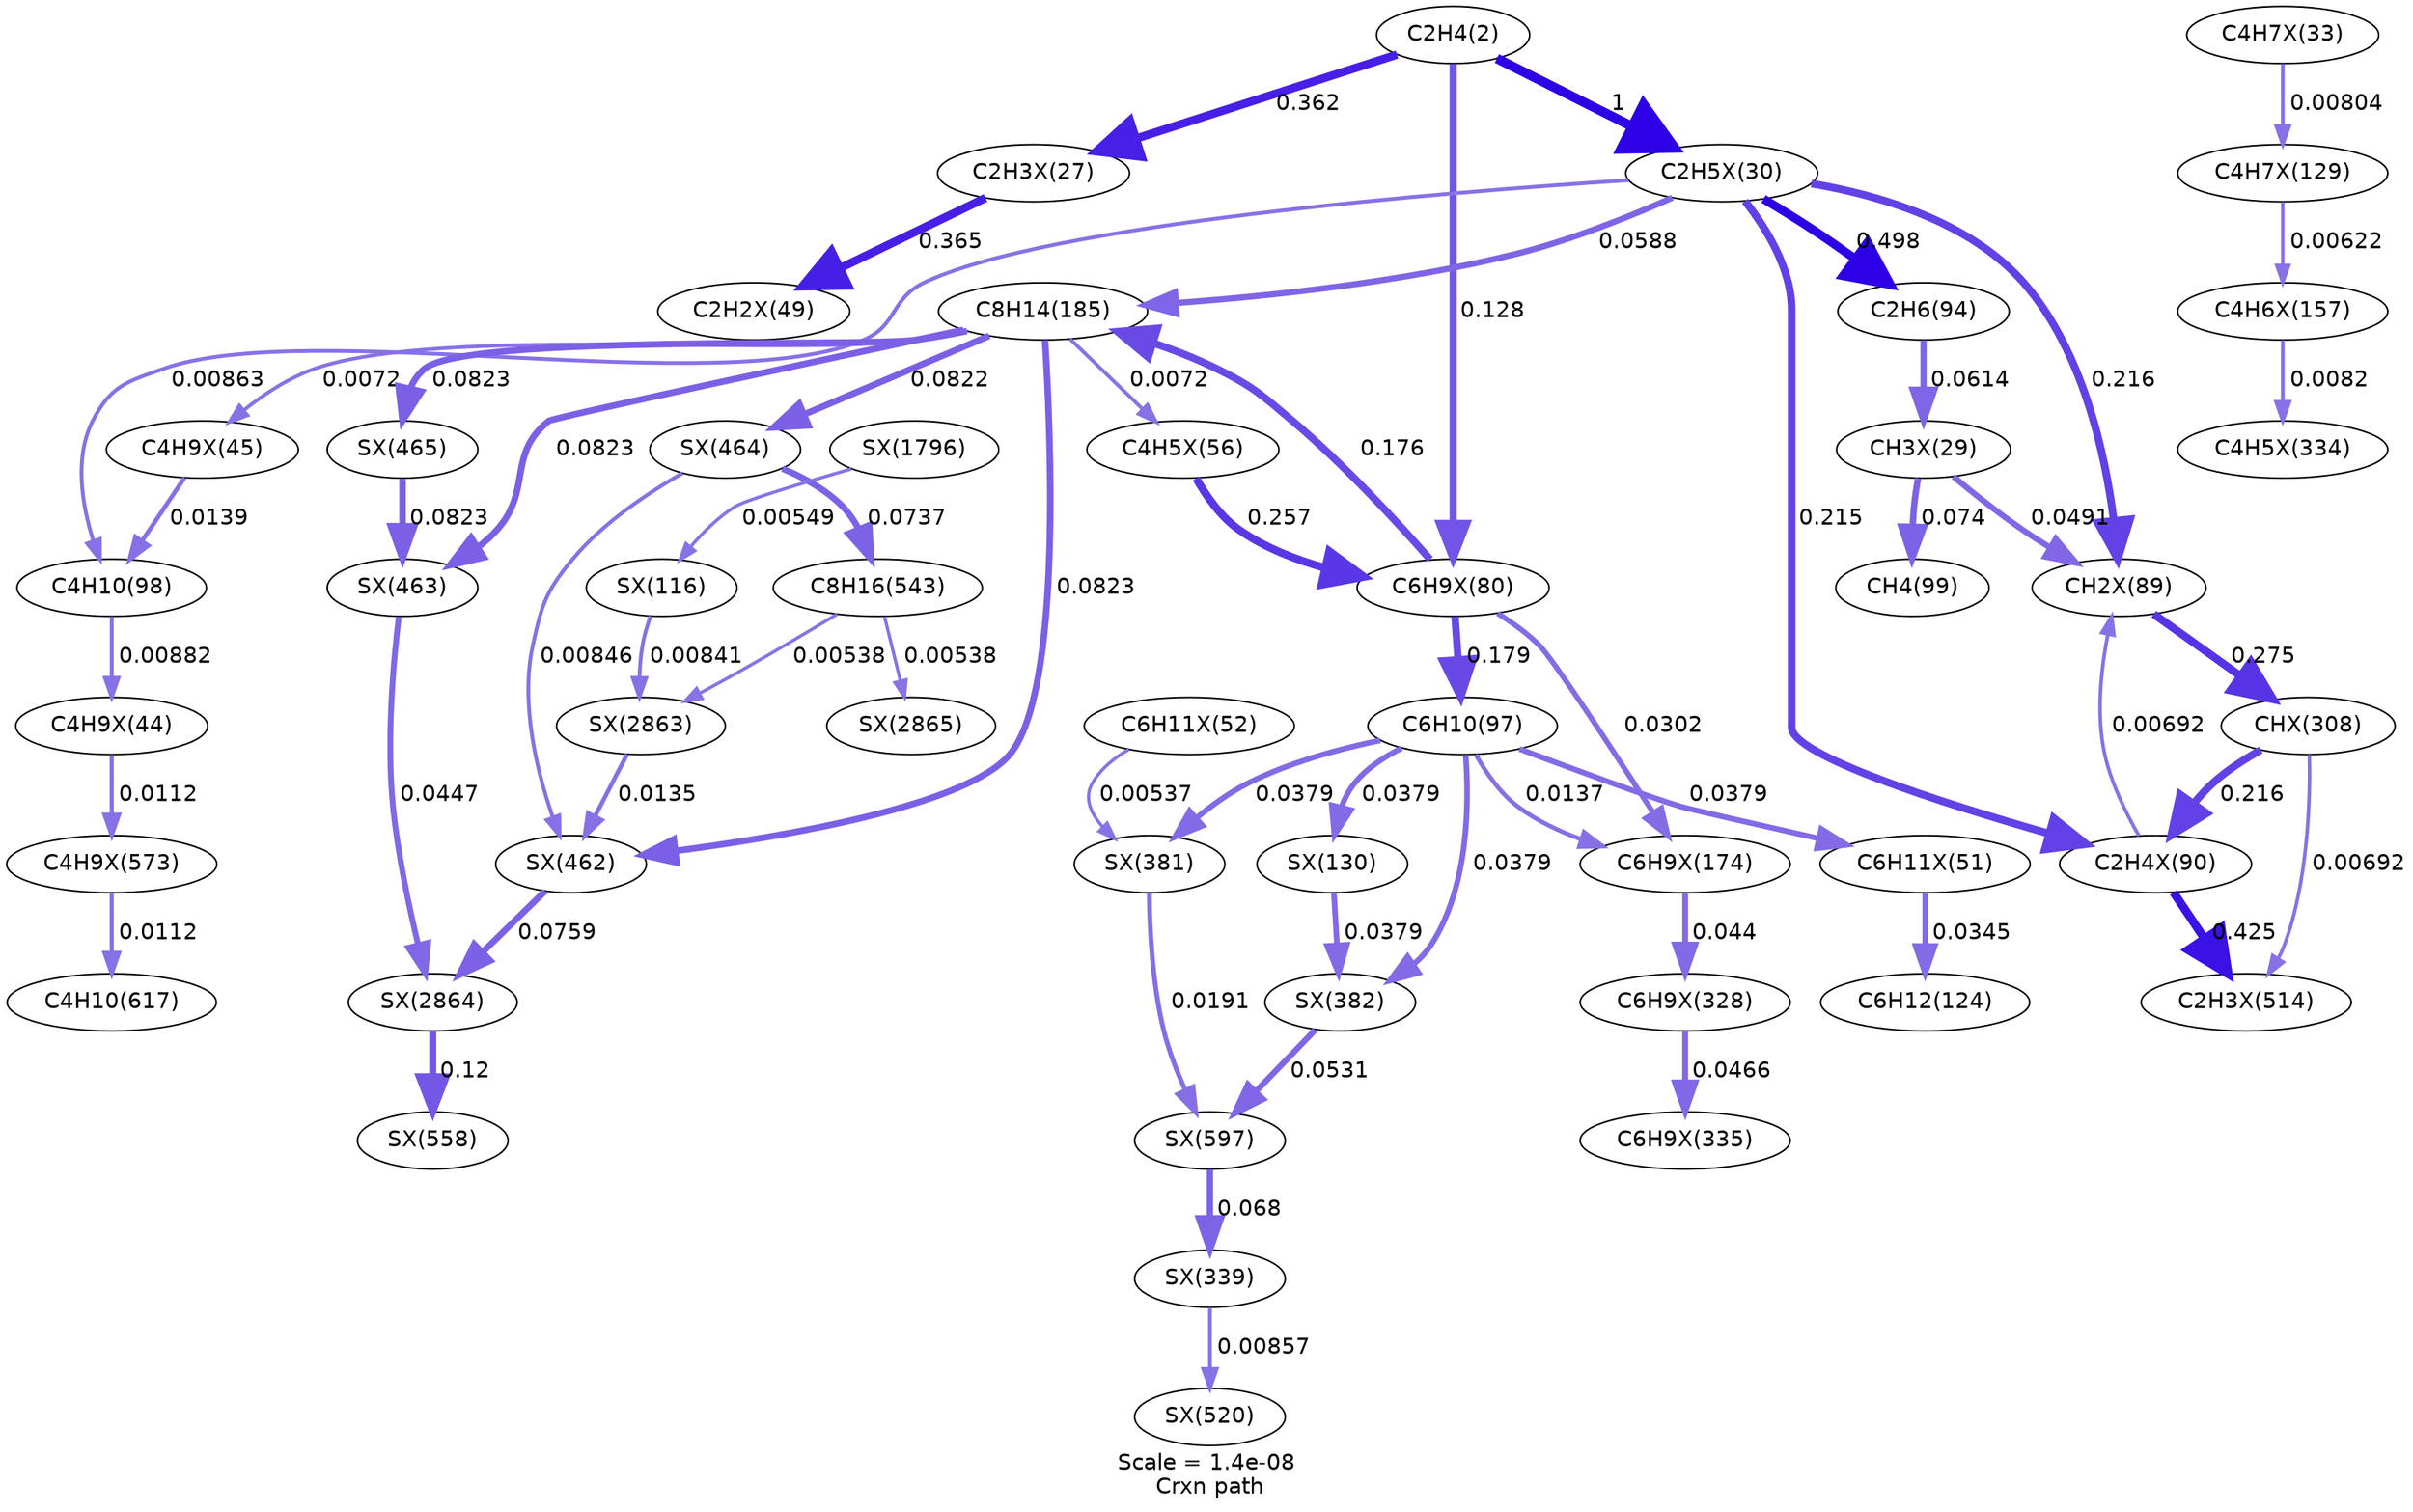 digraph reaction_paths {
center=1;
s5 -> s29[fontname="Helvetica", style="setlinewidth(5.23)", arrowsize=2.62, color="0.7, 0.862, 0.9"
, label=" 0.362"];
s5 -> s31[fontname="Helvetica", style="setlinewidth(6)", arrowsize=3, color="0.7, 1.5, 0.9"
, label=" 1"];
s5 -> s44[fontname="Helvetica", style="setlinewidth(4.45)", arrowsize=2.23, color="0.7, 0.628, 0.9"
, label=" 0.128"];
s29 -> s38[fontname="Helvetica", style="setlinewidth(5.24)", arrowsize=2.62, color="0.7, 0.865, 0.9"
, label=" 0.365"];
s41 -> s44[fontname="Helvetica", style="setlinewidth(4.97)", arrowsize=2.49, color="0.7, 0.757, 0.9"
, label=" 0.257"];
s17 -> s41[fontname="Helvetica", style="setlinewidth(2.28)", arrowsize=1.14, color="0.7, 0.507, 0.9"
, label=" 0.0072"];
s31 -> s10[fontname="Helvetica", style="setlinewidth(5.47)", arrowsize=2.74, color="0.7, 0.998, 0.9"
, label=" 0.498"];
s31 -> s45[fontname="Helvetica", style="setlinewidth(4.84)", arrowsize=2.42, color="0.7, 0.716, 0.9"
, label=" 0.216"];
s31 -> s17[fontname="Helvetica", style="setlinewidth(3.86)", arrowsize=1.93, color="0.7, 0.559, 0.9"
, label=" 0.0588"];
s31 -> s46[fontname="Helvetica", style="setlinewidth(4.84)", arrowsize=2.42, color="0.7, 0.715, 0.9"
, label=" 0.215"];
s31 -> s12[fontname="Helvetica", style="setlinewidth(2.41)", arrowsize=1.21, color="0.7, 0.509, 0.9"
, label=" 0.00863"];
s10 -> s30[fontname="Helvetica", style="setlinewidth(3.89)", arrowsize=1.95, color="0.7, 0.561, 0.9"
, label=" 0.0614"];
s34 -> s50[fontname="Helvetica", style="setlinewidth(2.36)", arrowsize=1.18, color="0.7, 0.508, 0.9"
, label=" 0.00804"];
s50 -> s52[fontname="Helvetica", style="setlinewidth(2.17)", arrowsize=1.08, color="0.7, 0.506, 0.9"
, label=" 0.00622"];
s44 -> s11[fontname="Helvetica", style="setlinewidth(4.7)", arrowsize=2.35, color="0.7, 0.679, 0.9"
, label=" 0.179"];
s44 -> s17[fontname="Helvetica", style="setlinewidth(4.69)", arrowsize=2.34, color="0.7, 0.676, 0.9"
, label=" 0.176"];
s44 -> s56[fontname="Helvetica", style="setlinewidth(3.36)", arrowsize=1.68, color="0.7, 0.53, 0.9"
, label=" 0.0302"];
s30 -> s45[fontname="Helvetica", style="setlinewidth(3.72)", arrowsize=1.86, color="0.7, 0.549, 0.9"
, label=" 0.0491"];
s30 -> s13[fontname="Helvetica", style="setlinewidth(4.03)", arrowsize=2.02, color="0.7, 0.574, 0.9"
, label=" 0.074"];
s45 -> s58[fontname="Helvetica", style="setlinewidth(5.02)", arrowsize=2.51, color="0.7, 0.775, 0.9"
, label=" 0.275"];
s46 -> s45[fontname="Helvetica", style="setlinewidth(2.25)", arrowsize=1.12, color="0.7, 0.507, 0.9"
, label=" 0.00692"];
s58 -> s46[fontname="Helvetica", style="setlinewidth(4.84)", arrowsize=2.42, color="0.7, 0.716, 0.9"
, label=" 0.216"];
s58 -> s80[fontname="Helvetica", style="setlinewidth(2.25)", arrowsize=1.12, color="0.7, 0.507, 0.9"
, label=" 0.00692"];
s52 -> s63[fontname="Helvetica", style="setlinewidth(2.37)", arrowsize=1.19, color="0.7, 0.508, 0.9"
, label=" 0.0082"];
s11 -> s56[fontname="Helvetica", style="setlinewidth(2.76)", arrowsize=1.38, color="0.7, 0.514, 0.9"
, label=" 0.0137"];
s11 -> s39[fontname="Helvetica", style="setlinewidth(3.53)", arrowsize=1.77, color="0.7, 0.538, 0.9"
, label=" 0.0379"];
s11 -> s72[fontname="Helvetica", style="setlinewidth(3.53)", arrowsize=1.77, color="0.7, 0.538, 0.9"
, label=" 0.0379"];
s11 -> s73[fontname="Helvetica", style="setlinewidth(3.53)", arrowsize=1.77, color="0.7, 0.538, 0.9"
, label=" 0.0379"];
s11 -> s51[fontname="Helvetica", style="setlinewidth(3.53)", arrowsize=1.77, color="0.7, 0.538, 0.9"
, label=" 0.0379"];
s17 -> s37[fontname="Helvetica", style="setlinewidth(2.28)", arrowsize=1.14, color="0.7, 0.507, 0.9"
, label=" 0.0072"];
s17 -> s77[fontname="Helvetica", style="setlinewidth(4.11)", arrowsize=2.06, color="0.7, 0.582, 0.9"
, label=" 0.0822"];
s17 -> s75[fontname="Helvetica", style="setlinewidth(4.11)", arrowsize=2.06, color="0.7, 0.582, 0.9"
, label=" 0.0823"];
s17 -> s76[fontname="Helvetica", style="setlinewidth(4.11)", arrowsize=2.06, color="0.7, 0.582, 0.9"
, label=" 0.0823"];
s17 -> s78[fontname="Helvetica", style="setlinewidth(4.11)", arrowsize=2.06, color="0.7, 0.582, 0.9"
, label=" 0.0823"];
s46 -> s80[fontname="Helvetica", style="setlinewidth(5.35)", arrowsize=2.68, color="0.7, 0.925, 0.9"
, label=" 0.425"];
s37 -> s12[fontname="Helvetica", style="setlinewidth(2.77)", arrowsize=1.39, color="0.7, 0.514, 0.9"
, label=" 0.0139"];
s12 -> s36[fontname="Helvetica", style="setlinewidth(2.43)", arrowsize=1.21, color="0.7, 0.509, 0.9"
, label=" 0.00882"];
s36 -> s86[fontname="Helvetica", style="setlinewidth(2.61)", arrowsize=1.3, color="0.7, 0.511, 0.9"
, label=" 0.0112"];
s86 -> s20[fontname="Helvetica", style="setlinewidth(2.61)", arrowsize=1.3, color="0.7, 0.511, 0.9"
, label=" 0.0112"];
s56 -> s60[fontname="Helvetica", style="setlinewidth(3.64)", arrowsize=1.82, color="0.7, 0.544, 0.9"
, label=" 0.044"];
s60 -> s64[fontname="Helvetica", style="setlinewidth(3.68)", arrowsize=1.84, color="0.7, 0.547, 0.9"
, label=" 0.0466"];
s39 -> s15[fontname="Helvetica", style="setlinewidth(3.46)", arrowsize=1.73, color="0.7, 0.535, 0.9"
, label=" 0.0345"];
s40 -> s72[fontname="Helvetica", style="setlinewidth(2.05)", arrowsize=1.03, color="0.7, 0.505, 0.9"
, label=" 0.00537"];
s72 -> s87[fontname="Helvetica", style="setlinewidth(3.01)", arrowsize=1.51, color="0.7, 0.519, 0.9"
, label=" 0.0191"];
s73 -> s87[fontname="Helvetica", style="setlinewidth(3.78)", arrowsize=1.89, color="0.7, 0.553, 0.9"
, label=" 0.0531"];
s87 -> s66[fontname="Helvetica", style="setlinewidth(3.97)", arrowsize=1.99, color="0.7, 0.568, 0.9"
, label=" 0.068"];
s51 -> s73[fontname="Helvetica", style="setlinewidth(3.53)", arrowsize=1.77, color="0.7, 0.538, 0.9"
, label=" 0.0379"];
s66 -> s81[fontname="Helvetica", style="setlinewidth(2.41)", arrowsize=1.2, color="0.7, 0.509, 0.9"
, label=" 0.00857"];
s77 -> s19[fontname="Helvetica", style="setlinewidth(4.03)", arrowsize=2.02, color="0.7, 0.574, 0.9"
, label=" 0.0737"];
s77 -> s75[fontname="Helvetica", style="setlinewidth(2.4)", arrowsize=1.2, color="0.7, 0.508, 0.9"
, label=" 0.00846"];
s19 -> s135[fontname="Helvetica", style="setlinewidth(2.06)", arrowsize=1.03, color="0.7, 0.505, 0.9"
, label=" 0.00538"];
s19 -> s137[fontname="Helvetica", style="setlinewidth(2.06)", arrowsize=1.03, color="0.7, 0.505, 0.9"
, label=" 0.00538"];
s75 -> s136[fontname="Helvetica", style="setlinewidth(4.05)", arrowsize=2.03, color="0.7, 0.576, 0.9"
, label=" 0.0759"];
s135 -> s75[fontname="Helvetica", style="setlinewidth(2.75)", arrowsize=1.37, color="0.7, 0.513, 0.9"
, label=" 0.0135"];
s76 -> s136[fontname="Helvetica", style="setlinewidth(3.65)", arrowsize=1.83, color="0.7, 0.545, 0.9"
, label=" 0.0447"];
s136 -> s83[fontname="Helvetica", style="setlinewidth(4.4)", arrowsize=2.2, color="0.7, 0.62, 0.9"
, label=" 0.12"];
s48 -> s135[fontname="Helvetica", style="setlinewidth(2.39)", arrowsize=1.2, color="0.7, 0.508, 0.9"
, label=" 0.00841"];
s78 -> s76[fontname="Helvetica", style="setlinewidth(4.11)", arrowsize=2.06, color="0.7, 0.582, 0.9"
, label=" 0.0823"];
s123 -> s48[fontname="Helvetica", style="setlinewidth(2.07)", arrowsize=1.03, color="0.7, 0.505, 0.9"
, label=" 0.00549"];
s5 [ fontname="Helvetica", label="C2H4(2)"];
s10 [ fontname="Helvetica", label="C2H6(94)"];
s11 [ fontname="Helvetica", label="C6H10(97)"];
s12 [ fontname="Helvetica", label="C4H10(98)"];
s13 [ fontname="Helvetica", label="CH4(99)"];
s15 [ fontname="Helvetica", label="C6H12(124)"];
s17 [ fontname="Helvetica", label="C8H14(185)"];
s19 [ fontname="Helvetica", label="C8H16(543)"];
s20 [ fontname="Helvetica", label="C4H10(617)"];
s29 [ fontname="Helvetica", label="C2H3X(27)"];
s30 [ fontname="Helvetica", label="CH3X(29)"];
s31 [ fontname="Helvetica", label="C2H5X(30)"];
s34 [ fontname="Helvetica", label="C4H7X(33)"];
s36 [ fontname="Helvetica", label="C4H9X(44)"];
s37 [ fontname="Helvetica", label="C4H9X(45)"];
s38 [ fontname="Helvetica", label="C2H2X(49)"];
s39 [ fontname="Helvetica", label="C6H11X(51)"];
s40 [ fontname="Helvetica", label="C6H11X(52)"];
s41 [ fontname="Helvetica", label="C4H5X(56)"];
s44 [ fontname="Helvetica", label="C6H9X(80)"];
s45 [ fontname="Helvetica", label="CH2X(89)"];
s46 [ fontname="Helvetica", label="C2H4X(90)"];
s48 [ fontname="Helvetica", label="SX(116)"];
s50 [ fontname="Helvetica", label="C4H7X(129)"];
s51 [ fontname="Helvetica", label="SX(130)"];
s52 [ fontname="Helvetica", label="C4H6X(157)"];
s56 [ fontname="Helvetica", label="C6H9X(174)"];
s58 [ fontname="Helvetica", label="CHX(308)"];
s60 [ fontname="Helvetica", label="C6H9X(328)"];
s63 [ fontname="Helvetica", label="C4H5X(334)"];
s64 [ fontname="Helvetica", label="C6H9X(335)"];
s66 [ fontname="Helvetica", label="SX(339)"];
s72 [ fontname="Helvetica", label="SX(381)"];
s73 [ fontname="Helvetica", label="SX(382)"];
s75 [ fontname="Helvetica", label="SX(462)"];
s76 [ fontname="Helvetica", label="SX(463)"];
s77 [ fontname="Helvetica", label="SX(464)"];
s78 [ fontname="Helvetica", label="SX(465)"];
s80 [ fontname="Helvetica", label="C2H3X(514)"];
s81 [ fontname="Helvetica", label="SX(520)"];
s83 [ fontname="Helvetica", label="SX(558)"];
s86 [ fontname="Helvetica", label="C4H9X(573)"];
s87 [ fontname="Helvetica", label="SX(597)"];
s123 [ fontname="Helvetica", label="SX(1796)"];
s135 [ fontname="Helvetica", label="SX(2863)"];
s136 [ fontname="Helvetica", label="SX(2864)"];
s137 [ fontname="Helvetica", label="SX(2865)"];
 label = "Scale = 1.4e-08\l Crxn path";
 fontname = "Helvetica";
}
